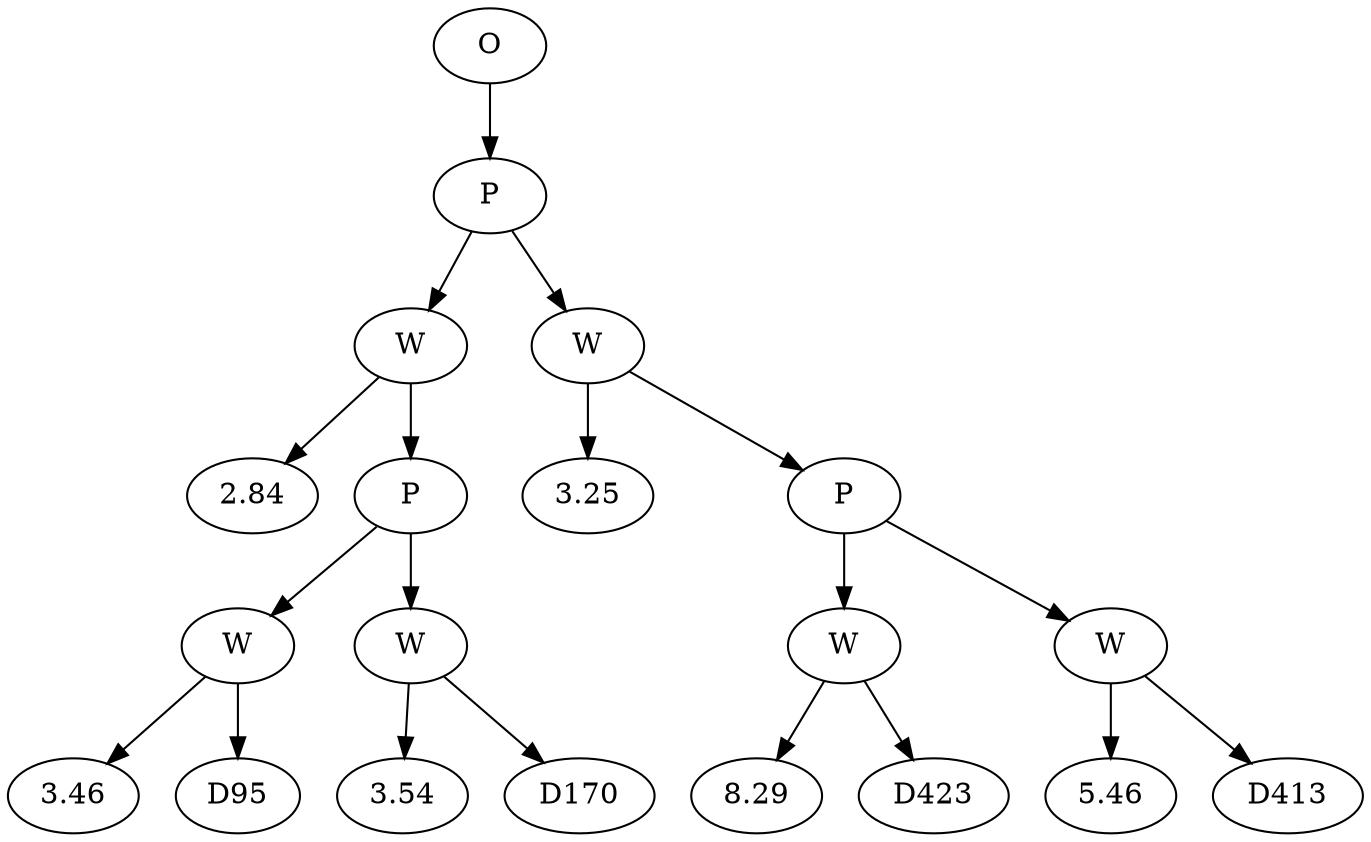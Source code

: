 // Tree
digraph {
	17045445 [label=O]
	17045446 [label=P]
	17045445 -> 17045446
	17045447 [label=W]
	17045446 -> 17045447
	17045448 [label=2.84]
	17045447 -> 17045448
	17045449 [label=P]
	17045447 -> 17045449
	17045450 [label=W]
	17045449 -> 17045450
	17045451 [label=3.46]
	17045450 -> 17045451
	17045452 [label=D95]
	17045450 -> 17045452
	17045453 [label=W]
	17045449 -> 17045453
	17045454 [label=3.54]
	17045453 -> 17045454
	17045455 [label=D170]
	17045453 -> 17045455
	17045456 [label=W]
	17045446 -> 17045456
	17045457 [label=3.25]
	17045456 -> 17045457
	17045458 [label=P]
	17045456 -> 17045458
	17045459 [label=W]
	17045458 -> 17045459
	17045460 [label=8.29]
	17045459 -> 17045460
	17045461 [label=D423]
	17045459 -> 17045461
	17045462 [label=W]
	17045458 -> 17045462
	17045463 [label=5.46]
	17045462 -> 17045463
	17045464 [label=D413]
	17045462 -> 17045464
}

